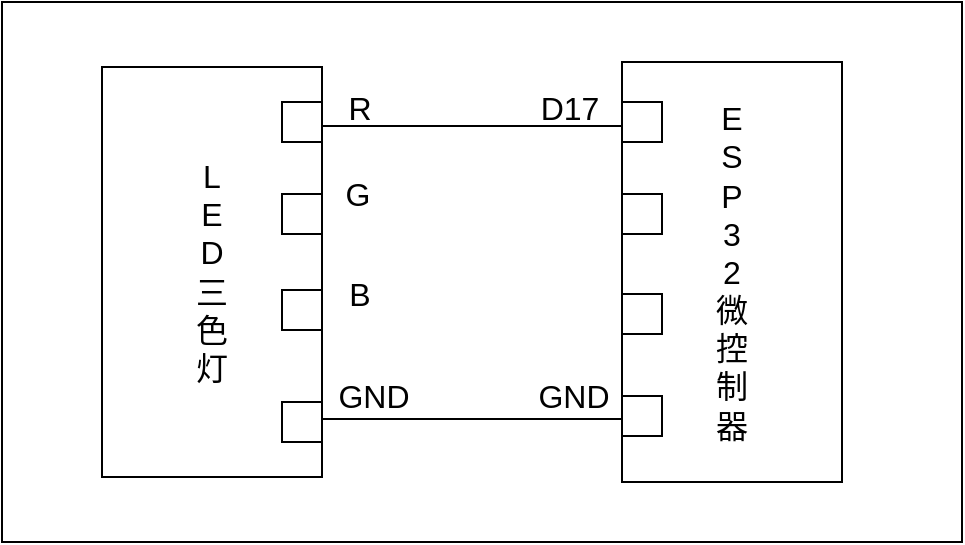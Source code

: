 <mxfile version="26.2.14">
  <diagram name="第 1 页" id="hi7ibJlzP2ibSPHShMDq">
    <mxGraphModel dx="1500" dy="826" grid="1" gridSize="10" guides="1" tooltips="1" connect="1" arrows="1" fold="1" page="1" pageScale="1" pageWidth="827" pageHeight="1169" math="0" shadow="0">
      <root>
        <mxCell id="0" />
        <mxCell id="1" parent="0" />
        <mxCell id="3GwJFPmeZyGnVf-Txque-1" value="" style="rounded=0;whiteSpace=wrap;html=1;" vertex="1" parent="1">
          <mxGeometry x="160" y="350" width="480" height="270" as="geometry" />
        </mxCell>
        <mxCell id="3GwJFPmeZyGnVf-Txque-2" value="&lt;span style=&quot;font-size: 16px;&quot;&gt;E&lt;/span&gt;&lt;div&gt;&lt;span style=&quot;font-size: 16px;&quot;&gt;S&lt;/span&gt;&lt;/div&gt;&lt;div&gt;&lt;span style=&quot;font-size: 16px;&quot;&gt;P&lt;/span&gt;&lt;/div&gt;&lt;div&gt;&lt;span style=&quot;font-size: 16px;&quot;&gt;3&lt;/span&gt;&lt;/div&gt;&lt;div&gt;&lt;span style=&quot;font-size: 16px;&quot;&gt;2&lt;/span&gt;&lt;/div&gt;&lt;div&gt;&lt;span style=&quot;font-size: 16px;&quot;&gt;微&lt;/span&gt;&lt;/div&gt;&lt;div&gt;&lt;span style=&quot;font-size: 16px;&quot;&gt;控&lt;/span&gt;&lt;/div&gt;&lt;div&gt;&lt;span style=&quot;font-size: 16px;&quot;&gt;制&lt;/span&gt;&lt;/div&gt;&lt;div&gt;&lt;span style=&quot;font-size: 16px;&quot;&gt;器&lt;/span&gt;&lt;/div&gt;" style="rounded=0;whiteSpace=wrap;html=1;" vertex="1" parent="1">
          <mxGeometry x="470" y="380" width="110" height="210" as="geometry" />
        </mxCell>
        <mxCell id="3GwJFPmeZyGnVf-Txque-3" value="&lt;span style=&quot;font-size: 16px;&quot;&gt;L&lt;/span&gt;&lt;div&gt;&lt;span style=&quot;font-size: 16px;&quot;&gt;E&lt;/span&gt;&lt;/div&gt;&lt;div&gt;&lt;span style=&quot;font-size: 16px;&quot;&gt;D&lt;/span&gt;&lt;/div&gt;&lt;div&gt;&lt;span style=&quot;font-size: 16px;&quot;&gt;三&lt;/span&gt;&lt;/div&gt;&lt;div&gt;&lt;span style=&quot;font-size: 16px;&quot;&gt;色&lt;/span&gt;&lt;/div&gt;&lt;div&gt;&lt;span style=&quot;font-size: 16px;&quot;&gt;灯&lt;/span&gt;&lt;/div&gt;" style="rounded=0;whiteSpace=wrap;html=1;" vertex="1" parent="1">
          <mxGeometry x="210" y="382.5" width="110" height="205" as="geometry" />
        </mxCell>
        <mxCell id="3GwJFPmeZyGnVf-Txque-4" value="" style="rounded=0;whiteSpace=wrap;html=1;" vertex="1" parent="1">
          <mxGeometry x="300" y="446" width="20" height="20" as="geometry" />
        </mxCell>
        <mxCell id="3GwJFPmeZyGnVf-Txque-5" value="" style="rounded=0;whiteSpace=wrap;html=1;direction=south;" vertex="1" parent="1">
          <mxGeometry x="300" y="494" width="20" height="20" as="geometry" />
        </mxCell>
        <mxCell id="3GwJFPmeZyGnVf-Txque-6" value="" style="rounded=0;whiteSpace=wrap;html=1;" vertex="1" parent="1">
          <mxGeometry x="300" y="550" width="20" height="20" as="geometry" />
        </mxCell>
        <mxCell id="3GwJFPmeZyGnVf-Txque-7" value="" style="rounded=0;whiteSpace=wrap;html=1;" vertex="1" parent="1">
          <mxGeometry x="470" y="400" width="20" height="20" as="geometry" />
        </mxCell>
        <mxCell id="3GwJFPmeZyGnVf-Txque-8" value="" style="rounded=0;whiteSpace=wrap;html=1;" vertex="1" parent="1">
          <mxGeometry x="470" y="496" width="20" height="20" as="geometry" />
        </mxCell>
        <mxCell id="3GwJFPmeZyGnVf-Txque-9" value="" style="rounded=0;whiteSpace=wrap;html=1;" vertex="1" parent="1">
          <mxGeometry x="470" y="547" width="20" height="20" as="geometry" />
        </mxCell>
        <mxCell id="3GwJFPmeZyGnVf-Txque-11" value="" style="endArrow=none;html=1;rounded=0;exitX=1;exitY=0.5;exitDx=0;exitDy=0;entryX=0;entryY=0.5;entryDx=0;entryDy=0;" edge="1" parent="1">
          <mxGeometry width="50" height="50" relative="1" as="geometry">
            <mxPoint x="320" y="558.5" as="sourcePoint" />
            <mxPoint x="470" y="558.5" as="targetPoint" />
          </mxGeometry>
        </mxCell>
        <mxCell id="3GwJFPmeZyGnVf-Txque-12" value="&lt;span style=&quot;font-size: 16px;&quot;&gt;R&lt;/span&gt;" style="text;html=1;align=center;verticalAlign=middle;whiteSpace=wrap;rounded=0;" vertex="1" parent="1">
          <mxGeometry x="309" y="388" width="60" height="30" as="geometry" />
        </mxCell>
        <mxCell id="3GwJFPmeZyGnVf-Txque-13" value="&lt;font style=&quot;font-size: 16px;&quot;&gt;B&lt;/font&gt;" style="text;html=1;align=center;verticalAlign=middle;whiteSpace=wrap;rounded=0;" vertex="1" parent="1">
          <mxGeometry x="309" y="481" width="60" height="30" as="geometry" />
        </mxCell>
        <mxCell id="3GwJFPmeZyGnVf-Txque-14" value="&lt;font style=&quot;font-size: 16px;&quot;&gt;GND&lt;/font&gt;" style="text;html=1;align=center;verticalAlign=middle;whiteSpace=wrap;rounded=0;" vertex="1" parent="1">
          <mxGeometry x="316" y="532" width="60" height="30" as="geometry" />
        </mxCell>
        <mxCell id="3GwJFPmeZyGnVf-Txque-15" value="&lt;span style=&quot;font-size: 16px;&quot;&gt;D17&lt;/span&gt;" style="text;html=1;align=center;verticalAlign=middle;whiteSpace=wrap;rounded=0;" vertex="1" parent="1">
          <mxGeometry x="414" y="388" width="60" height="30" as="geometry" />
        </mxCell>
        <mxCell id="3GwJFPmeZyGnVf-Txque-17" value="&lt;span style=&quot;font-size: 16px;&quot;&gt;GND&lt;/span&gt;" style="text;html=1;align=center;verticalAlign=middle;whiteSpace=wrap;rounded=0;" vertex="1" parent="1">
          <mxGeometry x="416" y="532" width="60" height="30" as="geometry" />
        </mxCell>
        <mxCell id="3GwJFPmeZyGnVf-Txque-18" value="" style="rounded=0;whiteSpace=wrap;html=1;" vertex="1" parent="1">
          <mxGeometry x="300" y="400" width="20" height="20" as="geometry" />
        </mxCell>
        <mxCell id="3GwJFPmeZyGnVf-Txque-19" value="&lt;span style=&quot;font-size: 16px;&quot;&gt;G&lt;/span&gt;" style="text;html=1;align=center;verticalAlign=middle;whiteSpace=wrap;rounded=0;" vertex="1" parent="1">
          <mxGeometry x="308" y="431" width="60" height="30" as="geometry" />
        </mxCell>
        <mxCell id="3GwJFPmeZyGnVf-Txque-20" value="" style="endArrow=none;html=1;rounded=0;exitX=1;exitY=0.5;exitDx=0;exitDy=0;entryX=0;entryY=0.5;entryDx=0;entryDy=0;" edge="1" parent="1">
          <mxGeometry width="50" height="50" relative="1" as="geometry">
            <mxPoint x="320" y="412" as="sourcePoint" />
            <mxPoint x="470" y="412" as="targetPoint" />
          </mxGeometry>
        </mxCell>
        <mxCell id="3GwJFPmeZyGnVf-Txque-22" value="" style="rounded=0;whiteSpace=wrap;html=1;" vertex="1" parent="1">
          <mxGeometry x="470" y="446" width="20" height="20" as="geometry" />
        </mxCell>
      </root>
    </mxGraphModel>
  </diagram>
</mxfile>
